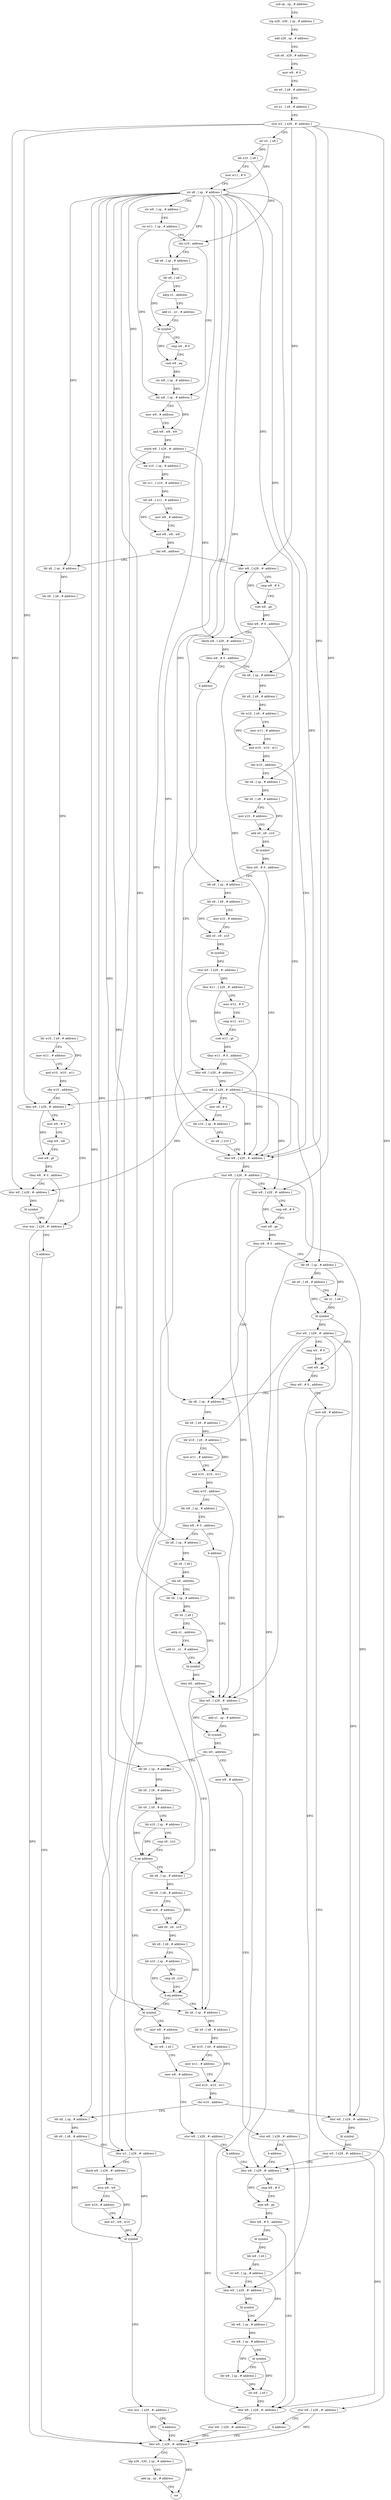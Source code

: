 digraph "func" {
"4218240" [label = "sub sp , sp , # address" ]
"4218244" [label = "stp x29 , x30 , [ sp , # address ]" ]
"4218248" [label = "add x29 , sp , # address" ]
"4218252" [label = "sub x8 , x29 , # address" ]
"4218256" [label = "mov w9 , # 0" ]
"4218260" [label = "str x0 , [ x8 , # address ]" ]
"4218264" [label = "str x1 , [ x8 , # address ]" ]
"4218268" [label = "stur w2 , [ x29 , #- address ]" ]
"4218272" [label = "str x3 , [ x8 ]" ]
"4218276" [label = "ldr x10 , [ x8 ]" ]
"4218280" [label = "mov w11 , # 0" ]
"4218284" [label = "str x8 , [ sp , # address ]" ]
"4218288" [label = "str w9 , [ sp , # address ]" ]
"4218292" [label = "str w11 , [ sp , # address ]" ]
"4218296" [label = "cbz x10 , address" ]
"4218332" [label = "ldr w8 , [ sp , # address ]" ]
"4218300" [label = "ldr x8 , [ sp , # address ]" ]
"4218336" [label = "mov w9 , # address" ]
"4218340" [label = "and w8 , w8 , w9" ]
"4218344" [label = "sturb w8 , [ x29 , #- address ]" ]
"4218348" [label = "ldr x10 , [ sp , # address ]" ]
"4218352" [label = "ldr x11 , [ x10 , # address ]" ]
"4218356" [label = "ldr w8 , [ x11 , # address ]" ]
"4218360" [label = "mov w9 , # address" ]
"4218364" [label = "and w8 , w8 , w9" ]
"4218368" [label = "cbz w8 , address" ]
"4218432" [label = "ldur w8 , [ x29 , #- address ]" ]
"4218372" [label = "ldr x8 , [ sp , # address ]" ]
"4218304" [label = "ldr x0 , [ x8 ]" ]
"4218308" [label = "adrp x1 , address" ]
"4218312" [label = "add x1 , x1 , # address" ]
"4218316" [label = "bl symbol" ]
"4218320" [label = "cmp w0 , # 0" ]
"4218324" [label = "cset w9 , eq" ]
"4218328" [label = "str w9 , [ sp , # address ]" ]
"4218436" [label = "cmp w8 , # 0" ]
"4218440" [label = "cset w8 , ge" ]
"4218444" [label = "tbnz w8 , # 0 , address" ]
"4218572" [label = "ldur w8 , [ x29 , #- address ]" ]
"4218448" [label = "ldurb w8 , [ x29 , #- address ]" ]
"4218376" [label = "ldr x9 , [ x8 , # address ]" ]
"4218380" [label = "ldr w10 , [ x9 , # address ]" ]
"4218384" [label = "mov w11 , # address" ]
"4218388" [label = "and w10 , w10 , w11" ]
"4218392" [label = "cbz w10 , address" ]
"4218424" [label = "stur wzr , [ x29 , #- address ]" ]
"4218396" [label = "ldur w8 , [ x29 , #- address ]" ]
"4218576" [label = "stur w8 , [ x29 , #- address ]" ]
"4218580" [label = "ldur w8 , [ x29 , #- address ]" ]
"4218584" [label = "cmp w8 , # 0" ]
"4218588" [label = "cset w8 , ge" ]
"4218592" [label = "tbnz w8 , # 0 , address" ]
"4218640" [label = "ldr x8 , [ sp , # address ]" ]
"4218596" [label = "ldr x8 , [ sp , # address ]" ]
"4218452" [label = "tbnz w8 , # 0 , address" ]
"4218460" [label = "ldr x8 , [ sp , # address ]" ]
"4218456" [label = "b address" ]
"4218428" [label = "b address" ]
"4218960" [label = "ldur w0 , [ x29 , #- address ]" ]
"4218400" [label = "mov w9 , # 0" ]
"4218404" [label = "cmp w9 , w8" ]
"4218408" [label = "cset w8 , gt" ]
"4218412" [label = "tbnz w8 , # 0 , address" ]
"4218416" [label = "ldur w0 , [ x29 , #- address ]" ]
"4218644" [label = "ldr x9 , [ x8 , # address ]" ]
"4218648" [label = "ldr w10 , [ x9 , # address ]" ]
"4218652" [label = "mov w11 , # address" ]
"4218656" [label = "and w10 , w10 , w11" ]
"4218660" [label = "cbnz w10 , address" ]
"4218712" [label = "ldur w0 , [ x29 , #- address ]" ]
"4218664" [label = "ldr w8 , [ sp , # address ]" ]
"4218600" [label = "ldr x0 , [ x8 , # address ]" ]
"4218604" [label = "ldr x1 , [ x8 ]" ]
"4218608" [label = "bl symbol" ]
"4218612" [label = "stur w0 , [ x29 , #- address ]" ]
"4218616" [label = "cmp w0 , # 0" ]
"4218620" [label = "cset w9 , ge" ]
"4218624" [label = "tbnz w9 , # 0 , address" ]
"4218628" [label = "mov w8 , # address" ]
"4218464" [label = "ldr x9 , [ x8 , # address ]" ]
"4218468" [label = "ldr w10 , [ x9 , # address ]" ]
"4218472" [label = "mov w11 , # address" ]
"4218476" [label = "and w10 , w10 , w11" ]
"4218480" [label = "cbz w10 , address" ]
"4218484" [label = "ldr x8 , [ sp , # address ]" ]
"4218964" [label = "ldp x29 , x30 , [ sp , # address ]" ]
"4218968" [label = "add sp , sp , # address" ]
"4218972" [label = "ret" ]
"4218420" [label = "bl symbol" ]
"4218716" [label = "add x1 , sp , # address" ]
"4218720" [label = "bl symbol" ]
"4218724" [label = "cbz w0 , address" ]
"4218740" [label = "ldr x8 , [ sp , # address ]" ]
"4218728" [label = "mov w8 , # address" ]
"4218668" [label = "tbnz w8 , # 0 , address" ]
"4218676" [label = "ldr x8 , [ sp , # address ]" ]
"4218672" [label = "b address" ]
"4218632" [label = "stur w8 , [ x29 , #- address ]" ]
"4218636" [label = "b address" ]
"4218488" [label = "ldr x9 , [ x8 , # address ]" ]
"4218492" [label = "mov x10 , # address" ]
"4218496" [label = "add x0 , x9 , x10" ]
"4218500" [label = "bl symbol" ]
"4218504" [label = "tbnz w0 , # 0 , address" ]
"4218508" [label = "ldr x8 , [ sp , # address ]" ]
"4218744" [label = "ldr x9 , [ x8 , # address ]" ]
"4218748" [label = "ldr x9 , [ x9 , # address ]" ]
"4218752" [label = "ldr x10 , [ sp , # address ]" ]
"4218756" [label = "cmp x9 , x10" ]
"4218760" [label = "b.ne address" ]
"4218796" [label = "bl symbol" ]
"4218764" [label = "ldr x8 , [ sp , # address ]" ]
"4218732" [label = "stur w8 , [ x29 , #- address ]" ]
"4218736" [label = "b address" ]
"4218896" [label = "ldur w8 , [ x29 , #- address ]" ]
"4218680" [label = "ldr x9 , [ x8 ]" ]
"4218684" [label = "cbz x9 , address" ]
"4218820" [label = "ldr x8 , [ sp , # address ]" ]
"4218688" [label = "ldr x8 , [ sp , # address ]" ]
"4218512" [label = "ldr x9 , [ x8 , # address ]" ]
"4218516" [label = "mov x10 , # address" ]
"4218520" [label = "add x0 , x9 , x10" ]
"4218524" [label = "bl symbol" ]
"4218528" [label = "stur w0 , [ x29 , #- address ]" ]
"4218532" [label = "ldur w11 , [ x29 , #- address ]" ]
"4218536" [label = "mov w12 , # 0" ]
"4218540" [label = "cmp w12 , w11" ]
"4218544" [label = "cset w11 , gt" ]
"4218548" [label = "tbnz w11 , # 0 , address" ]
"4218552" [label = "ldur w8 , [ x29 , #- address ]" ]
"4218800" [label = "mov w8 , # address" ]
"4218804" [label = "str w8 , [ x0 ]" ]
"4218808" [label = "mov w8 , # address" ]
"4218812" [label = "stur w8 , [ x29 , #- address ]" ]
"4218816" [label = "b address" ]
"4218768" [label = "ldr x9 , [ x8 , # address ]" ]
"4218772" [label = "mov x10 , # address" ]
"4218776" [label = "add x9 , x9 , x10" ]
"4218780" [label = "ldr x9 , [ x9 , # address ]" ]
"4218784" [label = "ldr x10 , [ sp , # address ]" ]
"4218788" [label = "cmp x9 , x10" ]
"4218792" [label = "b.eq address" ]
"4218900" [label = "cmp w8 , # 0" ]
"4218904" [label = "cset w8 , ge" ]
"4218908" [label = "tbnz w8 , # 0 , address" ]
"4218952" [label = "ldur w8 , [ x29 , #- address ]" ]
"4218912" [label = "bl symbol" ]
"4218824" [label = "ldr x9 , [ x8 , # address ]" ]
"4218828" [label = "ldr w10 , [ x9 , # address ]" ]
"4218832" [label = "mov w11 , # address" ]
"4218836" [label = "and w10 , w10 , w11" ]
"4218840" [label = "cbz w10 , address" ]
"4218884" [label = "ldur w0 , [ x29 , #- address ]" ]
"4218844" [label = "ldr x8 , [ sp , # address ]" ]
"4218692" [label = "ldr x0 , [ x8 ]" ]
"4218696" [label = "adrp x1 , address" ]
"4218700" [label = "add x1 , x1 , # address" ]
"4218704" [label = "bl symbol" ]
"4218708" [label = "cbnz w0 , address" ]
"4218556" [label = "stur w8 , [ x29 , #- address ]" ]
"4218560" [label = "mov x9 , # 0" ]
"4218564" [label = "ldr x10 , [ sp , # address ]" ]
"4218568" [label = "str x9 , [ x10 ]" ]
"4218956" [label = "stur w8 , [ x29 , #- address ]" ]
"4218916" [label = "ldr w8 , [ x0 ]" ]
"4218920" [label = "str w8 , [ sp , # address ]" ]
"4218924" [label = "ldur w0 , [ x29 , #- address ]" ]
"4218928" [label = "bl symbol" ]
"4218932" [label = "ldr w8 , [ sp , # address ]" ]
"4218936" [label = "str w8 , [ sp , # address ]" ]
"4218940" [label = "bl symbol" ]
"4218944" [label = "ldr w8 , [ sp , # address ]" ]
"4218948" [label = "str w8 , [ x0 ]" ]
"4218888" [label = "bl symbol" ]
"4218892" [label = "stur w0 , [ x29 , #- address ]" ]
"4218848" [label = "ldr x0 , [ x8 , # address ]" ]
"4218852" [label = "ldur w1 , [ x29 , #- address ]" ]
"4218856" [label = "ldurb w9 , [ x29 , #- address ]" ]
"4218860" [label = "mvn w9 , w9" ]
"4218864" [label = "mov w10 , # address" ]
"4218868" [label = "and w2 , w9 , w10" ]
"4218872" [label = "bl symbol" ]
"4218876" [label = "stur wzr , [ x29 , #- address ]" ]
"4218880" [label = "b address" ]
"4218240" -> "4218244" [ label = "CFG" ]
"4218244" -> "4218248" [ label = "CFG" ]
"4218248" -> "4218252" [ label = "CFG" ]
"4218252" -> "4218256" [ label = "CFG" ]
"4218256" -> "4218260" [ label = "CFG" ]
"4218260" -> "4218264" [ label = "CFG" ]
"4218264" -> "4218268" [ label = "CFG" ]
"4218268" -> "4218272" [ label = "CFG" ]
"4218268" -> "4218432" [ label = "DFG" ]
"4218268" -> "4218396" [ label = "DFG" ]
"4218268" -> "4218572" [ label = "DFG" ]
"4218268" -> "4218580" [ label = "DFG" ]
"4218268" -> "4218416" [ label = "DFG" ]
"4218268" -> "4218896" [ label = "DFG" ]
"4218272" -> "4218276" [ label = "DFG" ]
"4218272" -> "4218284" [ label = "DFG" ]
"4218276" -> "4218280" [ label = "CFG" ]
"4218276" -> "4218296" [ label = "DFG" ]
"4218280" -> "4218284" [ label = "CFG" ]
"4218284" -> "4218288" [ label = "CFG" ]
"4218284" -> "4218348" [ label = "DFG" ]
"4218284" -> "4218300" [ label = "DFG" ]
"4218284" -> "4218372" [ label = "DFG" ]
"4218284" -> "4218460" [ label = "DFG" ]
"4218284" -> "4218484" [ label = "DFG" ]
"4218284" -> "4218640" [ label = "DFG" ]
"4218284" -> "4218596" [ label = "DFG" ]
"4218284" -> "4218508" [ label = "DFG" ]
"4218284" -> "4218740" [ label = "DFG" ]
"4218284" -> "4218676" [ label = "DFG" ]
"4218284" -> "4218764" [ label = "DFG" ]
"4218284" -> "4218820" [ label = "DFG" ]
"4218284" -> "4218688" [ label = "DFG" ]
"4218284" -> "4218564" [ label = "DFG" ]
"4218284" -> "4218844" [ label = "DFG" ]
"4218288" -> "4218292" [ label = "CFG" ]
"4218292" -> "4218296" [ label = "CFG" ]
"4218292" -> "4218332" [ label = "DFG" ]
"4218296" -> "4218332" [ label = "CFG" ]
"4218296" -> "4218300" [ label = "CFG" ]
"4218332" -> "4218336" [ label = "CFG" ]
"4218332" -> "4218340" [ label = "DFG" ]
"4218300" -> "4218304" [ label = "DFG" ]
"4218336" -> "4218340" [ label = "CFG" ]
"4218340" -> "4218344" [ label = "DFG" ]
"4218344" -> "4218348" [ label = "CFG" ]
"4218344" -> "4218448" [ label = "DFG" ]
"4218344" -> "4218856" [ label = "DFG" ]
"4218348" -> "4218352" [ label = "DFG" ]
"4218352" -> "4218356" [ label = "DFG" ]
"4218356" -> "4218360" [ label = "CFG" ]
"4218356" -> "4218364" [ label = "DFG" ]
"4218360" -> "4218364" [ label = "CFG" ]
"4218364" -> "4218368" [ label = "DFG" ]
"4218368" -> "4218432" [ label = "CFG" ]
"4218368" -> "4218372" [ label = "CFG" ]
"4218432" -> "4218436" [ label = "CFG" ]
"4218432" -> "4218440" [ label = "DFG" ]
"4218372" -> "4218376" [ label = "DFG" ]
"4218304" -> "4218308" [ label = "CFG" ]
"4218304" -> "4218316" [ label = "DFG" ]
"4218308" -> "4218312" [ label = "CFG" ]
"4218312" -> "4218316" [ label = "CFG" ]
"4218316" -> "4218320" [ label = "CFG" ]
"4218316" -> "4218324" [ label = "DFG" ]
"4218320" -> "4218324" [ label = "CFG" ]
"4218324" -> "4218328" [ label = "DFG" ]
"4218328" -> "4218332" [ label = "DFG" ]
"4218436" -> "4218440" [ label = "CFG" ]
"4218440" -> "4218444" [ label = "DFG" ]
"4218444" -> "4218572" [ label = "CFG" ]
"4218444" -> "4218448" [ label = "CFG" ]
"4218572" -> "4218576" [ label = "DFG" ]
"4218448" -> "4218452" [ label = "DFG" ]
"4218376" -> "4218380" [ label = "DFG" ]
"4218380" -> "4218384" [ label = "CFG" ]
"4218380" -> "4218388" [ label = "DFG" ]
"4218384" -> "4218388" [ label = "CFG" ]
"4218388" -> "4218392" [ label = "DFG" ]
"4218392" -> "4218424" [ label = "CFG" ]
"4218392" -> "4218396" [ label = "CFG" ]
"4218424" -> "4218428" [ label = "CFG" ]
"4218424" -> "4218960" [ label = "DFG" ]
"4218396" -> "4218400" [ label = "CFG" ]
"4218396" -> "4218408" [ label = "DFG" ]
"4218576" -> "4218580" [ label = "CFG" ]
"4218576" -> "4218712" [ label = "DFG" ]
"4218576" -> "4218884" [ label = "DFG" ]
"4218576" -> "4218852" [ label = "DFG" ]
"4218576" -> "4218924" [ label = "DFG" ]
"4218580" -> "4218584" [ label = "CFG" ]
"4218580" -> "4218588" [ label = "DFG" ]
"4218584" -> "4218588" [ label = "CFG" ]
"4218588" -> "4218592" [ label = "DFG" ]
"4218592" -> "4218640" [ label = "CFG" ]
"4218592" -> "4218596" [ label = "CFG" ]
"4218640" -> "4218644" [ label = "DFG" ]
"4218596" -> "4218600" [ label = "DFG" ]
"4218596" -> "4218604" [ label = "DFG" ]
"4218452" -> "4218460" [ label = "CFG" ]
"4218452" -> "4218456" [ label = "CFG" ]
"4218460" -> "4218464" [ label = "DFG" ]
"4218456" -> "4218572" [ label = "CFG" ]
"4218428" -> "4218960" [ label = "CFG" ]
"4218960" -> "4218964" [ label = "CFG" ]
"4218960" -> "4218972" [ label = "DFG" ]
"4218400" -> "4218404" [ label = "CFG" ]
"4218404" -> "4218408" [ label = "CFG" ]
"4218408" -> "4218412" [ label = "DFG" ]
"4218412" -> "4218424" [ label = "CFG" ]
"4218412" -> "4218416" [ label = "CFG" ]
"4218416" -> "4218420" [ label = "DFG" ]
"4218644" -> "4218648" [ label = "DFG" ]
"4218648" -> "4218652" [ label = "CFG" ]
"4218648" -> "4218656" [ label = "DFG" ]
"4218652" -> "4218656" [ label = "CFG" ]
"4218656" -> "4218660" [ label = "DFG" ]
"4218660" -> "4218712" [ label = "CFG" ]
"4218660" -> "4218664" [ label = "CFG" ]
"4218712" -> "4218716" [ label = "CFG" ]
"4218712" -> "4218720" [ label = "DFG" ]
"4218664" -> "4218668" [ label = "CFG" ]
"4218600" -> "4218604" [ label = "CFG" ]
"4218600" -> "4218608" [ label = "DFG" ]
"4218604" -> "4218608" [ label = "DFG" ]
"4218608" -> "4218612" [ label = "DFG" ]
"4218608" -> "4218620" [ label = "DFG" ]
"4218612" -> "4218616" [ label = "CFG" ]
"4218612" -> "4218712" [ label = "DFG" ]
"4218612" -> "4218884" [ label = "DFG" ]
"4218612" -> "4218852" [ label = "DFG" ]
"4218612" -> "4218924" [ label = "DFG" ]
"4218616" -> "4218620" [ label = "CFG" ]
"4218620" -> "4218624" [ label = "DFG" ]
"4218624" -> "4218640" [ label = "CFG" ]
"4218624" -> "4218628" [ label = "CFG" ]
"4218628" -> "4218632" [ label = "CFG" ]
"4218464" -> "4218468" [ label = "DFG" ]
"4218468" -> "4218472" [ label = "CFG" ]
"4218468" -> "4218476" [ label = "DFG" ]
"4218472" -> "4218476" [ label = "CFG" ]
"4218476" -> "4218480" [ label = "DFG" ]
"4218480" -> "4218572" [ label = "CFG" ]
"4218480" -> "4218484" [ label = "CFG" ]
"4218484" -> "4218488" [ label = "DFG" ]
"4218964" -> "4218968" [ label = "CFG" ]
"4218968" -> "4218972" [ label = "CFG" ]
"4218420" -> "4218424" [ label = "CFG" ]
"4218716" -> "4218720" [ label = "DFG" ]
"4218720" -> "4218724" [ label = "DFG" ]
"4218724" -> "4218740" [ label = "CFG" ]
"4218724" -> "4218728" [ label = "CFG" ]
"4218740" -> "4218744" [ label = "DFG" ]
"4218728" -> "4218732" [ label = "CFG" ]
"4218668" -> "4218676" [ label = "CFG" ]
"4218668" -> "4218672" [ label = "CFG" ]
"4218676" -> "4218680" [ label = "DFG" ]
"4218672" -> "4218712" [ label = "CFG" ]
"4218632" -> "4218636" [ label = "CFG" ]
"4218632" -> "4218960" [ label = "DFG" ]
"4218636" -> "4218960" [ label = "CFG" ]
"4218488" -> "4218492" [ label = "CFG" ]
"4218488" -> "4218496" [ label = "DFG" ]
"4218492" -> "4218496" [ label = "CFG" ]
"4218496" -> "4218500" [ label = "DFG" ]
"4218500" -> "4218504" [ label = "DFG" ]
"4218504" -> "4218572" [ label = "CFG" ]
"4218504" -> "4218508" [ label = "CFG" ]
"4218508" -> "4218512" [ label = "DFG" ]
"4218744" -> "4218748" [ label = "DFG" ]
"4218748" -> "4218752" [ label = "CFG" ]
"4218748" -> "4218760" [ label = "DFG" ]
"4218752" -> "4218756" [ label = "CFG" ]
"4218752" -> "4218760" [ label = "DFG" ]
"4218756" -> "4218760" [ label = "CFG" ]
"4218760" -> "4218796" [ label = "CFG" ]
"4218760" -> "4218764" [ label = "CFG" ]
"4218796" -> "4218800" [ label = "CFG" ]
"4218796" -> "4218804" [ label = "DFG" ]
"4218764" -> "4218768" [ label = "DFG" ]
"4218732" -> "4218736" [ label = "CFG" ]
"4218732" -> "4218952" [ label = "DFG" ]
"4218736" -> "4218896" [ label = "CFG" ]
"4218896" -> "4218900" [ label = "CFG" ]
"4218896" -> "4218904" [ label = "DFG" ]
"4218680" -> "4218684" [ label = "DFG" ]
"4218684" -> "4218820" [ label = "CFG" ]
"4218684" -> "4218688" [ label = "CFG" ]
"4218820" -> "4218824" [ label = "DFG" ]
"4218688" -> "4218692" [ label = "DFG" ]
"4218512" -> "4218516" [ label = "CFG" ]
"4218512" -> "4218520" [ label = "DFG" ]
"4218516" -> "4218520" [ label = "CFG" ]
"4218520" -> "4218524" [ label = "DFG" ]
"4218524" -> "4218528" [ label = "DFG" ]
"4218528" -> "4218532" [ label = "DFG" ]
"4218528" -> "4218552" [ label = "DFG" ]
"4218532" -> "4218536" [ label = "CFG" ]
"4218532" -> "4218544" [ label = "DFG" ]
"4218536" -> "4218540" [ label = "CFG" ]
"4218540" -> "4218544" [ label = "CFG" ]
"4218544" -> "4218548" [ label = "DFG" ]
"4218548" -> "4218572" [ label = "CFG" ]
"4218548" -> "4218552" [ label = "CFG" ]
"4218552" -> "4218556" [ label = "DFG" ]
"4218800" -> "4218804" [ label = "CFG" ]
"4218804" -> "4218808" [ label = "CFG" ]
"4218808" -> "4218812" [ label = "CFG" ]
"4218812" -> "4218816" [ label = "CFG" ]
"4218812" -> "4218952" [ label = "DFG" ]
"4218816" -> "4218896" [ label = "CFG" ]
"4218768" -> "4218772" [ label = "CFG" ]
"4218768" -> "4218776" [ label = "DFG" ]
"4218772" -> "4218776" [ label = "CFG" ]
"4218776" -> "4218780" [ label = "DFG" ]
"4218780" -> "4218784" [ label = "CFG" ]
"4218780" -> "4218792" [ label = "DFG" ]
"4218784" -> "4218788" [ label = "CFG" ]
"4218784" -> "4218792" [ label = "DFG" ]
"4218788" -> "4218792" [ label = "CFG" ]
"4218792" -> "4218820" [ label = "CFG" ]
"4218792" -> "4218796" [ label = "CFG" ]
"4218900" -> "4218904" [ label = "CFG" ]
"4218904" -> "4218908" [ label = "DFG" ]
"4218908" -> "4218952" [ label = "CFG" ]
"4218908" -> "4218912" [ label = "CFG" ]
"4218952" -> "4218956" [ label = "DFG" ]
"4218912" -> "4218916" [ label = "DFG" ]
"4218824" -> "4218828" [ label = "DFG" ]
"4218828" -> "4218832" [ label = "CFG" ]
"4218828" -> "4218836" [ label = "DFG" ]
"4218832" -> "4218836" [ label = "CFG" ]
"4218836" -> "4218840" [ label = "DFG" ]
"4218840" -> "4218884" [ label = "CFG" ]
"4218840" -> "4218844" [ label = "CFG" ]
"4218884" -> "4218888" [ label = "DFG" ]
"4218844" -> "4218848" [ label = "DFG" ]
"4218692" -> "4218696" [ label = "CFG" ]
"4218692" -> "4218704" [ label = "DFG" ]
"4218696" -> "4218700" [ label = "CFG" ]
"4218700" -> "4218704" [ label = "CFG" ]
"4218704" -> "4218708" [ label = "DFG" ]
"4218708" -> "4218820" [ label = "CFG" ]
"4218708" -> "4218712" [ label = "CFG" ]
"4218556" -> "4218560" [ label = "CFG" ]
"4218556" -> "4218432" [ label = "DFG" ]
"4218556" -> "4218396" [ label = "DFG" ]
"4218556" -> "4218572" [ label = "DFG" ]
"4218556" -> "4218580" [ label = "DFG" ]
"4218556" -> "4218416" [ label = "DFG" ]
"4218556" -> "4218896" [ label = "DFG" ]
"4218560" -> "4218564" [ label = "CFG" ]
"4218564" -> "4218568" [ label = "DFG" ]
"4218568" -> "4218572" [ label = "CFG" ]
"4218956" -> "4218960" [ label = "DFG" ]
"4218916" -> "4218920" [ label = "DFG" ]
"4218920" -> "4218924" [ label = "CFG" ]
"4218920" -> "4218932" [ label = "DFG" ]
"4218924" -> "4218928" [ label = "DFG" ]
"4218928" -> "4218932" [ label = "CFG" ]
"4218932" -> "4218936" [ label = "DFG" ]
"4218936" -> "4218940" [ label = "CFG" ]
"4218936" -> "4218944" [ label = "DFG" ]
"4218940" -> "4218944" [ label = "CFG" ]
"4218940" -> "4218948" [ label = "DFG" ]
"4218944" -> "4218948" [ label = "DFG" ]
"4218948" -> "4218952" [ label = "CFG" ]
"4218888" -> "4218892" [ label = "DFG" ]
"4218892" -> "4218896" [ label = "CFG" ]
"4218892" -> "4218952" [ label = "DFG" ]
"4218848" -> "4218852" [ label = "CFG" ]
"4218848" -> "4218872" [ label = "DFG" ]
"4218852" -> "4218856" [ label = "CFG" ]
"4218852" -> "4218872" [ label = "DFG" ]
"4218856" -> "4218860" [ label = "DFG" ]
"4218860" -> "4218864" [ label = "CFG" ]
"4218860" -> "4218868" [ label = "DFG" ]
"4218864" -> "4218868" [ label = "CFG" ]
"4218868" -> "4218872" [ label = "DFG" ]
"4218872" -> "4218876" [ label = "CFG" ]
"4218876" -> "4218880" [ label = "CFG" ]
"4218876" -> "4218960" [ label = "DFG" ]
"4218880" -> "4218960" [ label = "CFG" ]
}
